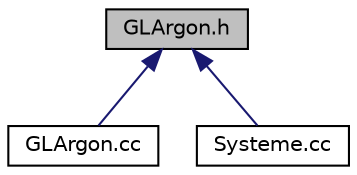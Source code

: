 digraph "GLArgon.h"
{
  edge [fontname="Helvetica",fontsize="10",labelfontname="Helvetica",labelfontsize="10"];
  node [fontname="Helvetica",fontsize="10",shape=record];
  Node1 [label="GLArgon.h",height=0.2,width=0.4,color="black", fillcolor="grey75", style="filled" fontcolor="black"];
  Node1 -> Node2 [dir="back",color="midnightblue",fontsize="10",style="solid"];
  Node2 [label="GLArgon.cc",height=0.2,width=0.4,color="black", fillcolor="white", style="filled",URL="$_g_l_argon_8cc.html",tooltip="est la définition de la classe de la particule argon en OpenGL "];
  Node1 -> Node3 [dir="back",color="midnightblue",fontsize="10",style="solid"];
  Node3 [label="Systeme.cc",height=0.2,width=0.4,color="black", fillcolor="white", style="filled",URL="$_systeme_8cc.html",tooltip="est la définition de la classe contenant l&#39;enceinte et les particules "];
}
